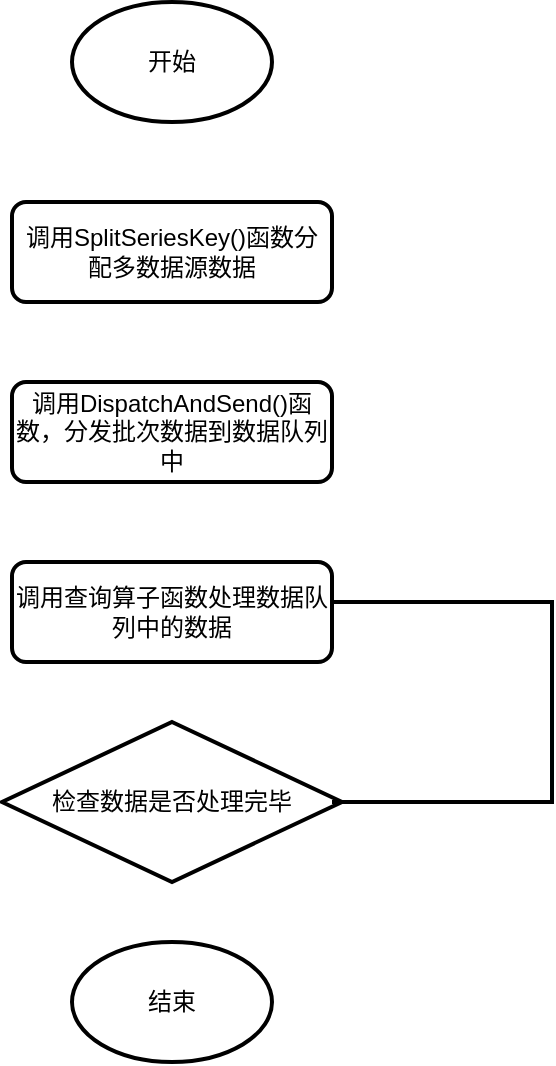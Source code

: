 <mxfile version="16.2.4" type="github">
  <diagram id="6KGzm6dKU-b07YVB4iIB" name="第 1 页">
    <mxGraphModel dx="1185" dy="657" grid="1" gridSize="10" guides="1" tooltips="1" connect="1" arrows="1" fold="1" page="1" pageScale="1" pageWidth="850" pageHeight="1100" math="0" shadow="0">
      <root>
        <mxCell id="0" />
        <mxCell id="1" parent="0" />
        <mxCell id="3UUR5aaATVcO7qAqVhn3-2" value="开始" style="strokeWidth=2;html=1;shape=mxgraph.flowchart.start_1;whiteSpace=wrap;" vertex="1" parent="1">
          <mxGeometry x="350" y="40" width="100" height="60" as="geometry" />
        </mxCell>
        <mxCell id="3UUR5aaATVcO7qAqVhn3-3" value="调用SplitSeriesKey()函数分配多数据源数据" style="rounded=1;whiteSpace=wrap;html=1;absoluteArcSize=1;arcSize=14;strokeWidth=2;" vertex="1" parent="1">
          <mxGeometry x="320" y="140" width="160" height="50" as="geometry" />
        </mxCell>
        <mxCell id="3UUR5aaATVcO7qAqVhn3-4" value="调用DispatchAndSend()函数，分发批次数据到数据队列中" style="rounded=1;whiteSpace=wrap;html=1;absoluteArcSize=1;arcSize=14;strokeWidth=2;" vertex="1" parent="1">
          <mxGeometry x="320" y="230" width="160" height="50" as="geometry" />
        </mxCell>
        <mxCell id="3UUR5aaATVcO7qAqVhn3-5" value="检查数据是否处理完毕" style="strokeWidth=2;html=1;shape=mxgraph.flowchart.decision;whiteSpace=wrap;" vertex="1" parent="1">
          <mxGeometry x="315" y="400" width="170" height="80" as="geometry" />
        </mxCell>
        <mxCell id="3UUR5aaATVcO7qAqVhn3-6" value="结束" style="strokeWidth=2;html=1;shape=mxgraph.flowchart.start_1;whiteSpace=wrap;" vertex="1" parent="1">
          <mxGeometry x="350" y="510" width="100" height="60" as="geometry" />
        </mxCell>
        <mxCell id="3UUR5aaATVcO7qAqVhn3-7" value="调用查询算子函数处理数据队列中的数据" style="rounded=1;whiteSpace=wrap;html=1;absoluteArcSize=1;arcSize=14;strokeWidth=2;" vertex="1" parent="1">
          <mxGeometry x="320" y="320" width="160" height="50" as="geometry" />
        </mxCell>
        <mxCell id="3UUR5aaATVcO7qAqVhn3-8" value="" style="strokeWidth=2;html=1;shape=mxgraph.flowchart.annotation_1;align=left;pointerEvents=1;direction=west;" vertex="1" parent="1">
          <mxGeometry x="480" y="340" width="110" height="100" as="geometry" />
        </mxCell>
      </root>
    </mxGraphModel>
  </diagram>
</mxfile>
